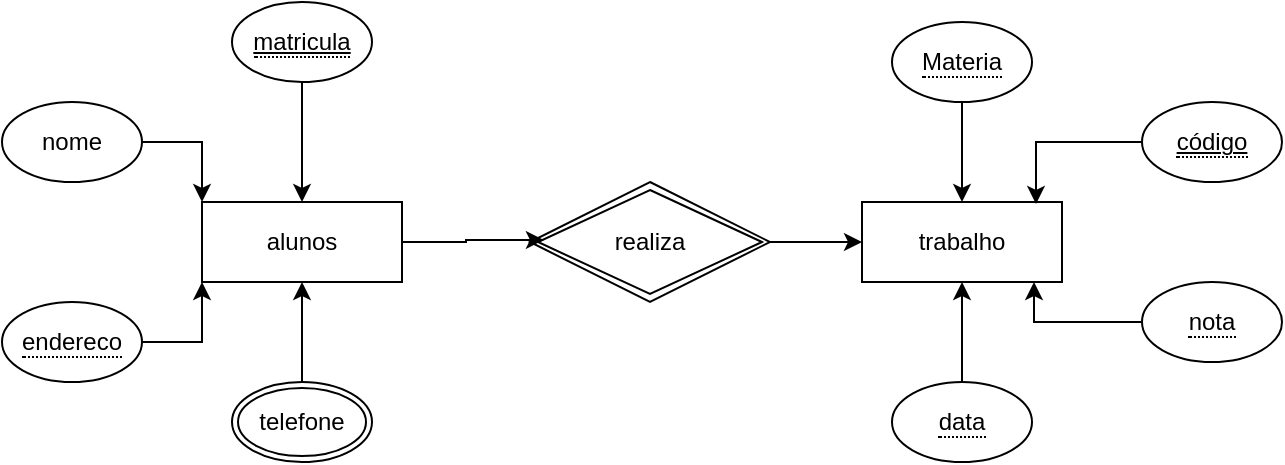 <mxfile version="24.2.0" type="device">
  <diagram id="Fl4aJB72wrVc_HPQ1FAe" name="Página-1">
    <mxGraphModel dx="1120" dy="529" grid="1" gridSize="10" guides="1" tooltips="1" connect="1" arrows="1" fold="1" page="1" pageScale="1" pageWidth="827" pageHeight="1169" math="0" shadow="0">
      <root>
        <mxCell id="0" />
        <mxCell id="1" parent="0" />
        <mxCell id="9sdd1mxcPzzHG3tbLqgy-1" value="trabalho" style="whiteSpace=wrap;html=1;align=center;" vertex="1" parent="1">
          <mxGeometry x="460" y="260" width="100" height="40" as="geometry" />
        </mxCell>
        <mxCell id="9sdd1mxcPzzHG3tbLqgy-2" value="alunos" style="whiteSpace=wrap;html=1;align=center;" vertex="1" parent="1">
          <mxGeometry x="130" y="260" width="100" height="40" as="geometry" />
        </mxCell>
        <mxCell id="9sdd1mxcPzzHG3tbLqgy-24" style="edgeStyle=orthogonalEdgeStyle;rounded=0;orthogonalLoop=1;jettySize=auto;html=1;entryX=0.5;entryY=0;entryDx=0;entryDy=0;" edge="1" parent="1" source="9sdd1mxcPzzHG3tbLqgy-3" target="9sdd1mxcPzzHG3tbLqgy-2">
          <mxGeometry relative="1" as="geometry" />
        </mxCell>
        <mxCell id="9sdd1mxcPzzHG3tbLqgy-3" value="&lt;span style=&quot;border-bottom: 1px dotted&quot;&gt;&lt;u&gt;matricula&lt;/u&gt;&lt;/span&gt;" style="ellipse;whiteSpace=wrap;html=1;align=center;" vertex="1" parent="1">
          <mxGeometry x="145" y="160" width="70" height="40" as="geometry" />
        </mxCell>
        <mxCell id="9sdd1mxcPzzHG3tbLqgy-26" style="edgeStyle=orthogonalEdgeStyle;rounded=0;orthogonalLoop=1;jettySize=auto;html=1;entryX=0;entryY=0;entryDx=0;entryDy=0;" edge="1" parent="1" source="9sdd1mxcPzzHG3tbLqgy-4" target="9sdd1mxcPzzHG3tbLqgy-2">
          <mxGeometry relative="1" as="geometry" />
        </mxCell>
        <mxCell id="9sdd1mxcPzzHG3tbLqgy-4" value="nome" style="ellipse;whiteSpace=wrap;html=1;align=center;" vertex="1" parent="1">
          <mxGeometry x="30" y="210" width="70" height="40" as="geometry" />
        </mxCell>
        <mxCell id="9sdd1mxcPzzHG3tbLqgy-25" style="edgeStyle=orthogonalEdgeStyle;rounded=0;orthogonalLoop=1;jettySize=auto;html=1;entryX=0;entryY=1;entryDx=0;entryDy=0;" edge="1" parent="1" source="9sdd1mxcPzzHG3tbLqgy-5" target="9sdd1mxcPzzHG3tbLqgy-2">
          <mxGeometry relative="1" as="geometry" />
        </mxCell>
        <mxCell id="9sdd1mxcPzzHG3tbLqgy-5" value="&lt;span style=&quot;border-bottom: 1px dotted&quot;&gt;endereco&lt;/span&gt;" style="ellipse;whiteSpace=wrap;html=1;align=center;" vertex="1" parent="1">
          <mxGeometry x="30" y="310" width="70" height="40" as="geometry" />
        </mxCell>
        <mxCell id="9sdd1mxcPzzHG3tbLqgy-23" style="edgeStyle=orthogonalEdgeStyle;rounded=0;orthogonalLoop=1;jettySize=auto;html=1;exitX=0.5;exitY=0;exitDx=0;exitDy=0;" edge="1" parent="1" source="9sdd1mxcPzzHG3tbLqgy-9" target="9sdd1mxcPzzHG3tbLqgy-2">
          <mxGeometry relative="1" as="geometry" />
        </mxCell>
        <mxCell id="9sdd1mxcPzzHG3tbLqgy-9" value="telefone" style="ellipse;shape=doubleEllipse;margin=3;whiteSpace=wrap;html=1;align=center;" vertex="1" parent="1">
          <mxGeometry x="145" y="350" width="70" height="40" as="geometry" />
        </mxCell>
        <mxCell id="9sdd1mxcPzzHG3tbLqgy-21" style="edgeStyle=orthogonalEdgeStyle;rounded=0;orthogonalLoop=1;jettySize=auto;html=1;entryX=0;entryY=0.5;entryDx=0;entryDy=0;" edge="1" parent="1" source="9sdd1mxcPzzHG3tbLqgy-10" target="9sdd1mxcPzzHG3tbLqgy-1">
          <mxGeometry relative="1" as="geometry" />
        </mxCell>
        <mxCell id="9sdd1mxcPzzHG3tbLqgy-10" value="realiza" style="shape=rhombus;double=1;perimeter=rhombusPerimeter;whiteSpace=wrap;html=1;align=center;" vertex="1" parent="1">
          <mxGeometry x="294" y="250" width="120" height="60" as="geometry" />
        </mxCell>
        <mxCell id="9sdd1mxcPzzHG3tbLqgy-19" style="edgeStyle=orthogonalEdgeStyle;rounded=0;orthogonalLoop=1;jettySize=auto;html=1;entryX=0.5;entryY=0;entryDx=0;entryDy=0;" edge="1" parent="1" source="9sdd1mxcPzzHG3tbLqgy-12" target="9sdd1mxcPzzHG3tbLqgy-1">
          <mxGeometry relative="1" as="geometry" />
        </mxCell>
        <mxCell id="9sdd1mxcPzzHG3tbLqgy-12" value="&lt;span style=&quot;border-bottom: 1px dotted&quot;&gt;Materia&lt;/span&gt;" style="ellipse;whiteSpace=wrap;html=1;align=center;" vertex="1" parent="1">
          <mxGeometry x="475" y="170" width="70" height="40" as="geometry" />
        </mxCell>
        <mxCell id="9sdd1mxcPzzHG3tbLqgy-13" value="&lt;span style=&quot;border-bottom: 1px dotted&quot;&gt;&lt;u&gt;código&lt;/u&gt;&lt;/span&gt;" style="ellipse;whiteSpace=wrap;html=1;align=center;" vertex="1" parent="1">
          <mxGeometry x="600" y="210" width="70" height="40" as="geometry" />
        </mxCell>
        <mxCell id="9sdd1mxcPzzHG3tbLqgy-14" value="&lt;span style=&quot;border-bottom: 1px dotted&quot;&gt;nota&lt;/span&gt;" style="ellipse;whiteSpace=wrap;html=1;align=center;" vertex="1" parent="1">
          <mxGeometry x="600" y="300" width="70" height="40" as="geometry" />
        </mxCell>
        <mxCell id="9sdd1mxcPzzHG3tbLqgy-16" style="edgeStyle=orthogonalEdgeStyle;rounded=0;orthogonalLoop=1;jettySize=auto;html=1;entryX=0.5;entryY=1;entryDx=0;entryDy=0;" edge="1" parent="1" source="9sdd1mxcPzzHG3tbLqgy-15" target="9sdd1mxcPzzHG3tbLqgy-1">
          <mxGeometry relative="1" as="geometry" />
        </mxCell>
        <mxCell id="9sdd1mxcPzzHG3tbLqgy-15" value="&lt;span style=&quot;border-bottom: 1px dotted&quot;&gt;data&lt;/span&gt;" style="ellipse;whiteSpace=wrap;html=1;align=center;" vertex="1" parent="1">
          <mxGeometry x="475" y="350" width="70" height="40" as="geometry" />
        </mxCell>
        <mxCell id="9sdd1mxcPzzHG3tbLqgy-18" style="edgeStyle=orthogonalEdgeStyle;rounded=0;orthogonalLoop=1;jettySize=auto;html=1;entryX=0.87;entryY=0.025;entryDx=0;entryDy=0;entryPerimeter=0;" edge="1" parent="1" source="9sdd1mxcPzzHG3tbLqgy-13" target="9sdd1mxcPzzHG3tbLqgy-1">
          <mxGeometry relative="1" as="geometry" />
        </mxCell>
        <mxCell id="9sdd1mxcPzzHG3tbLqgy-20" style="edgeStyle=orthogonalEdgeStyle;rounded=0;orthogonalLoop=1;jettySize=auto;html=1;entryX=0.86;entryY=1;entryDx=0;entryDy=0;entryPerimeter=0;" edge="1" parent="1" source="9sdd1mxcPzzHG3tbLqgy-14" target="9sdd1mxcPzzHG3tbLqgy-1">
          <mxGeometry relative="1" as="geometry" />
        </mxCell>
        <mxCell id="9sdd1mxcPzzHG3tbLqgy-22" style="edgeStyle=orthogonalEdgeStyle;rounded=0;orthogonalLoop=1;jettySize=auto;html=1;entryX=0.058;entryY=0.483;entryDx=0;entryDy=0;entryPerimeter=0;" edge="1" parent="1" source="9sdd1mxcPzzHG3tbLqgy-2" target="9sdd1mxcPzzHG3tbLqgy-10">
          <mxGeometry relative="1" as="geometry" />
        </mxCell>
      </root>
    </mxGraphModel>
  </diagram>
</mxfile>
